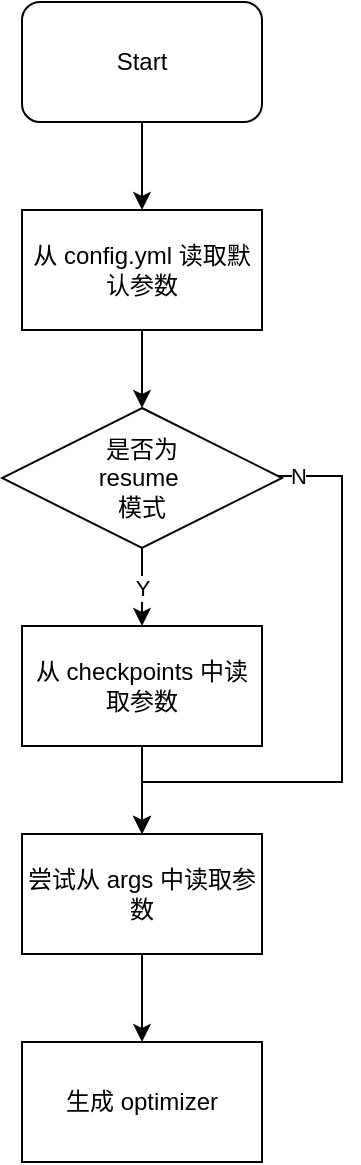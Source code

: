 <mxfile version="21.5.0" type="device">
  <diagram id="C5RBs43oDa-KdzZeNtuy" name="Page-1">
    <mxGraphModel dx="1217" dy="718" grid="1" gridSize="10" guides="1" tooltips="1" connect="1" arrows="1" fold="1" page="1" pageScale="1" pageWidth="827" pageHeight="1169" math="0" shadow="0">
      <root>
        <mxCell id="WIyWlLk6GJQsqaUBKTNV-0" />
        <mxCell id="WIyWlLk6GJQsqaUBKTNV-1" parent="WIyWlLk6GJQsqaUBKTNV-0" />
        <mxCell id="v934BUnf2ocfCGrIXOlq-14" style="edgeStyle=orthogonalEdgeStyle;rounded=0;orthogonalLoop=1;jettySize=auto;html=1;" edge="1" parent="WIyWlLk6GJQsqaUBKTNV-1" source="v934BUnf2ocfCGrIXOlq-0" target="v934BUnf2ocfCGrIXOlq-7">
          <mxGeometry relative="1" as="geometry" />
        </mxCell>
        <mxCell id="v934BUnf2ocfCGrIXOlq-0" value="Start" style="rounded=1;whiteSpace=wrap;html=1;" vertex="1" parent="WIyWlLk6GJQsqaUBKTNV-1">
          <mxGeometry x="130" y="60" width="120" height="60" as="geometry" />
        </mxCell>
        <mxCell id="v934BUnf2ocfCGrIXOlq-15" style="edgeStyle=orthogonalEdgeStyle;rounded=0;orthogonalLoop=1;jettySize=auto;html=1;" edge="1" parent="WIyWlLk6GJQsqaUBKTNV-1" source="v934BUnf2ocfCGrIXOlq-7" target="v934BUnf2ocfCGrIXOlq-11">
          <mxGeometry relative="1" as="geometry" />
        </mxCell>
        <mxCell id="v934BUnf2ocfCGrIXOlq-7" value="从 config.yml 读取默认参数" style="whiteSpace=wrap;html=1;rounded=1;arcSize=0;" vertex="1" parent="WIyWlLk6GJQsqaUBKTNV-1">
          <mxGeometry x="130" y="164" width="120" height="60" as="geometry" />
        </mxCell>
        <mxCell id="v934BUnf2ocfCGrIXOlq-16" value="Y" style="edgeStyle=orthogonalEdgeStyle;rounded=0;orthogonalLoop=1;jettySize=auto;html=1;" edge="1" parent="WIyWlLk6GJQsqaUBKTNV-1" source="v934BUnf2ocfCGrIXOlq-11" target="v934BUnf2ocfCGrIXOlq-13">
          <mxGeometry relative="1" as="geometry" />
        </mxCell>
        <mxCell id="v934BUnf2ocfCGrIXOlq-18" value="N" style="edgeStyle=orthogonalEdgeStyle;rounded=0;orthogonalLoop=1;jettySize=auto;html=1;" edge="1" parent="WIyWlLk6GJQsqaUBKTNV-1" source="v934BUnf2ocfCGrIXOlq-11" target="v934BUnf2ocfCGrIXOlq-17">
          <mxGeometry x="-0.936" relative="1" as="geometry">
            <Array as="points">
              <mxPoint x="290" y="297" />
              <mxPoint x="290" y="450" />
              <mxPoint x="190" y="450" />
            </Array>
            <mxPoint as="offset" />
          </mxGeometry>
        </mxCell>
        <mxCell id="v934BUnf2ocfCGrIXOlq-11" value="是否为 &lt;br&gt;resume&amp;nbsp;&lt;br&gt;模式" style="rhombus;whiteSpace=wrap;html=1;" vertex="1" parent="WIyWlLk6GJQsqaUBKTNV-1">
          <mxGeometry x="120" y="263" width="140" height="70" as="geometry" />
        </mxCell>
        <mxCell id="v934BUnf2ocfCGrIXOlq-19" style="edgeStyle=orthogonalEdgeStyle;rounded=0;orthogonalLoop=1;jettySize=auto;html=1;entryX=0.5;entryY=0;entryDx=0;entryDy=0;" edge="1" parent="WIyWlLk6GJQsqaUBKTNV-1" source="v934BUnf2ocfCGrIXOlq-13" target="v934BUnf2ocfCGrIXOlq-17">
          <mxGeometry relative="1" as="geometry" />
        </mxCell>
        <mxCell id="v934BUnf2ocfCGrIXOlq-13" value="从 checkpoints 中读取参数" style="whiteSpace=wrap;html=1;rounded=1;arcSize=0;" vertex="1" parent="WIyWlLk6GJQsqaUBKTNV-1">
          <mxGeometry x="130" y="372" width="120" height="60" as="geometry" />
        </mxCell>
        <mxCell id="v934BUnf2ocfCGrIXOlq-22" value="" style="edgeStyle=orthogonalEdgeStyle;rounded=0;orthogonalLoop=1;jettySize=auto;html=1;" edge="1" parent="WIyWlLk6GJQsqaUBKTNV-1" source="v934BUnf2ocfCGrIXOlq-17" target="v934BUnf2ocfCGrIXOlq-21">
          <mxGeometry relative="1" as="geometry" />
        </mxCell>
        <mxCell id="v934BUnf2ocfCGrIXOlq-17" value="尝试从 args 中读取参数" style="whiteSpace=wrap;html=1;rounded=1;arcSize=0;" vertex="1" parent="WIyWlLk6GJQsqaUBKTNV-1">
          <mxGeometry x="130" y="476" width="120" height="60" as="geometry" />
        </mxCell>
        <mxCell id="v934BUnf2ocfCGrIXOlq-21" value="生成 optimizer" style="whiteSpace=wrap;html=1;rounded=1;arcSize=0;" vertex="1" parent="WIyWlLk6GJQsqaUBKTNV-1">
          <mxGeometry x="130" y="580" width="120" height="60" as="geometry" />
        </mxCell>
      </root>
    </mxGraphModel>
  </diagram>
</mxfile>
